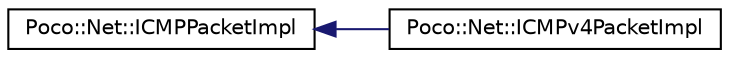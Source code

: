 digraph "Graphical Class Hierarchy"
{
 // LATEX_PDF_SIZE
  edge [fontname="Helvetica",fontsize="10",labelfontname="Helvetica",labelfontsize="10"];
  node [fontname="Helvetica",fontsize="10",shape=record];
  rankdir="LR";
  Node0 [label="Poco::Net::ICMPPacketImpl",height=0.2,width=0.4,color="black", fillcolor="white", style="filled",URL="$classPoco_1_1Net_1_1ICMPPacketImpl.html",tooltip="This is the abstract class for ICMP packet implementations."];
  Node0 -> Node1 [dir="back",color="midnightblue",fontsize="10",style="solid",fontname="Helvetica"];
  Node1 [label="Poco::Net::ICMPv4PacketImpl",height=0.2,width=0.4,color="black", fillcolor="white", style="filled",URL="$classPoco_1_1Net_1_1ICMPv4PacketImpl.html",tooltip=" "];
}
